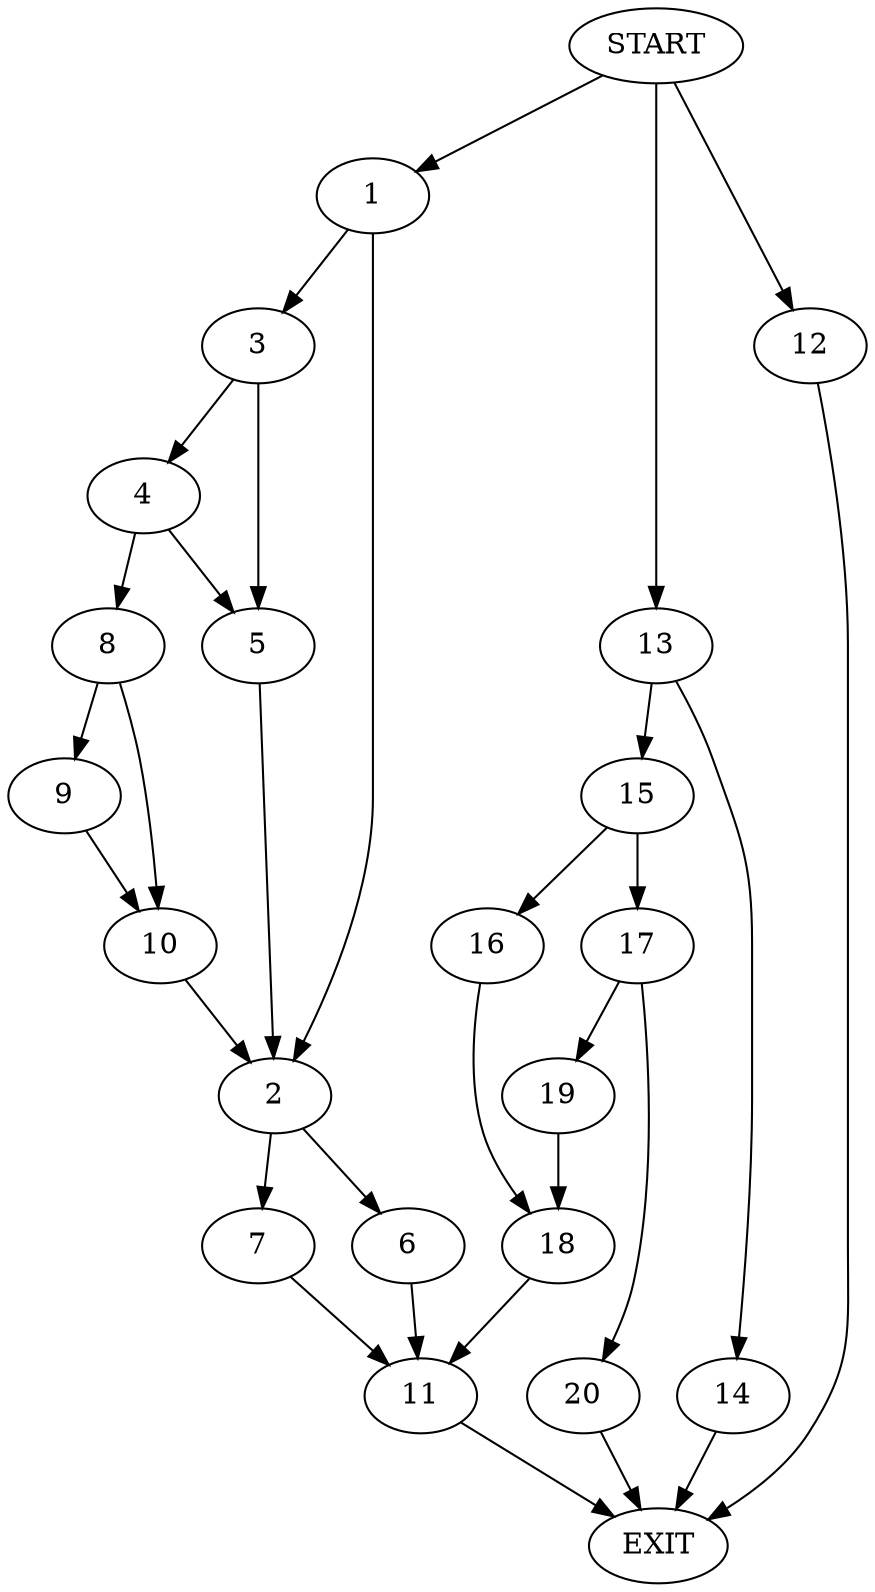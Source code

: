 digraph {
0 [label="START"]
21 [label="EXIT"]
0 -> 1
1 -> 2
1 -> 3
3 -> 4
3 -> 5
2 -> 6
2 -> 7
4 -> 8
4 -> 5
5 -> 2
8 -> 9
8 -> 10
9 -> 10
10 -> 2
6 -> 11
7 -> 11
0 -> 12
12 -> 21
11 -> 21
0 -> 13
13 -> 14
13 -> 15
14 -> 21
15 -> 16
15 -> 17
16 -> 18
17 -> 19
17 -> 20
18 -> 11
20 -> 21
19 -> 18
}
